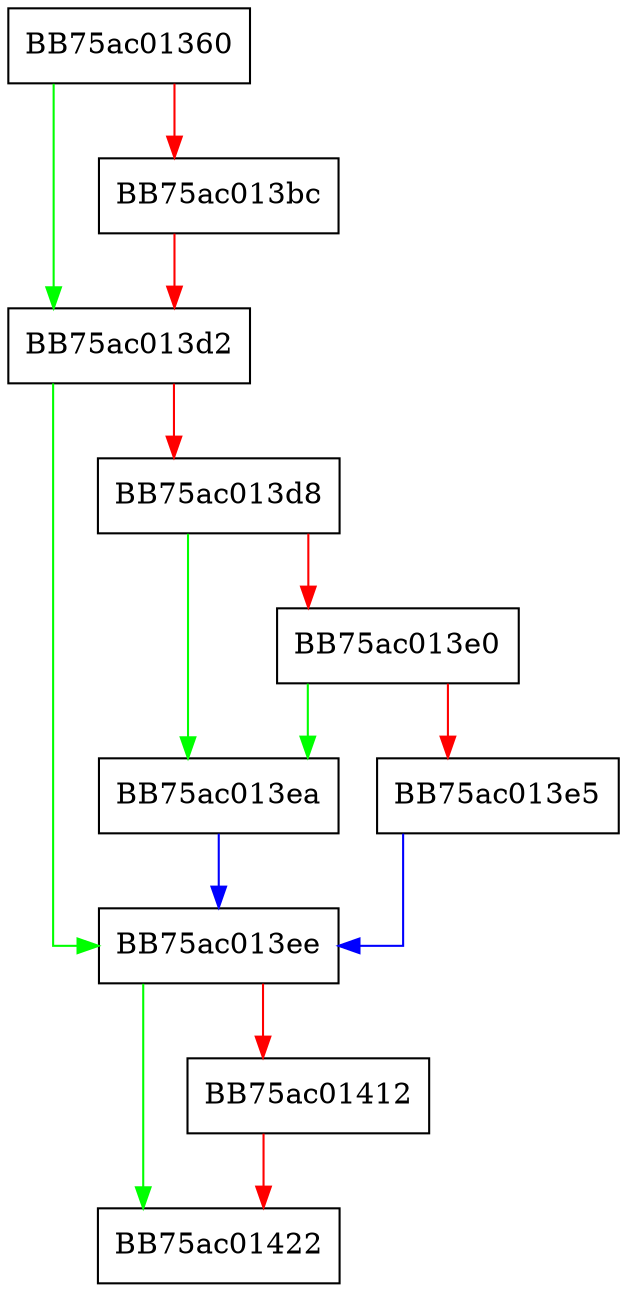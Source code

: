digraph ZSTD_deriveSeqStoreChunk {
  node [shape="box"];
  graph [splines=ortho];
  BB75ac01360 -> BB75ac013d2 [color="green"];
  BB75ac01360 -> BB75ac013bc [color="red"];
  BB75ac013bc -> BB75ac013d2 [color="red"];
  BB75ac013d2 -> BB75ac013ee [color="green"];
  BB75ac013d2 -> BB75ac013d8 [color="red"];
  BB75ac013d8 -> BB75ac013ea [color="green"];
  BB75ac013d8 -> BB75ac013e0 [color="red"];
  BB75ac013e0 -> BB75ac013ea [color="green"];
  BB75ac013e0 -> BB75ac013e5 [color="red"];
  BB75ac013e5 -> BB75ac013ee [color="blue"];
  BB75ac013ea -> BB75ac013ee [color="blue"];
  BB75ac013ee -> BB75ac01422 [color="green"];
  BB75ac013ee -> BB75ac01412 [color="red"];
  BB75ac01412 -> BB75ac01422 [color="red"];
}